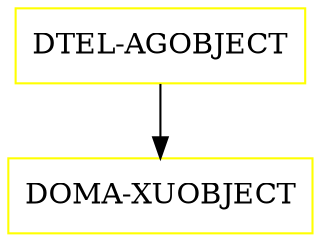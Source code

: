 digraph G {
  "DTEL-AGOBJECT" [shape=box,color=yellow];
  "DOMA-XUOBJECT" [shape=box,color=yellow,URL="./DOMA_XUOBJECT.html"];
  "DTEL-AGOBJECT" -> "DOMA-XUOBJECT";
}
